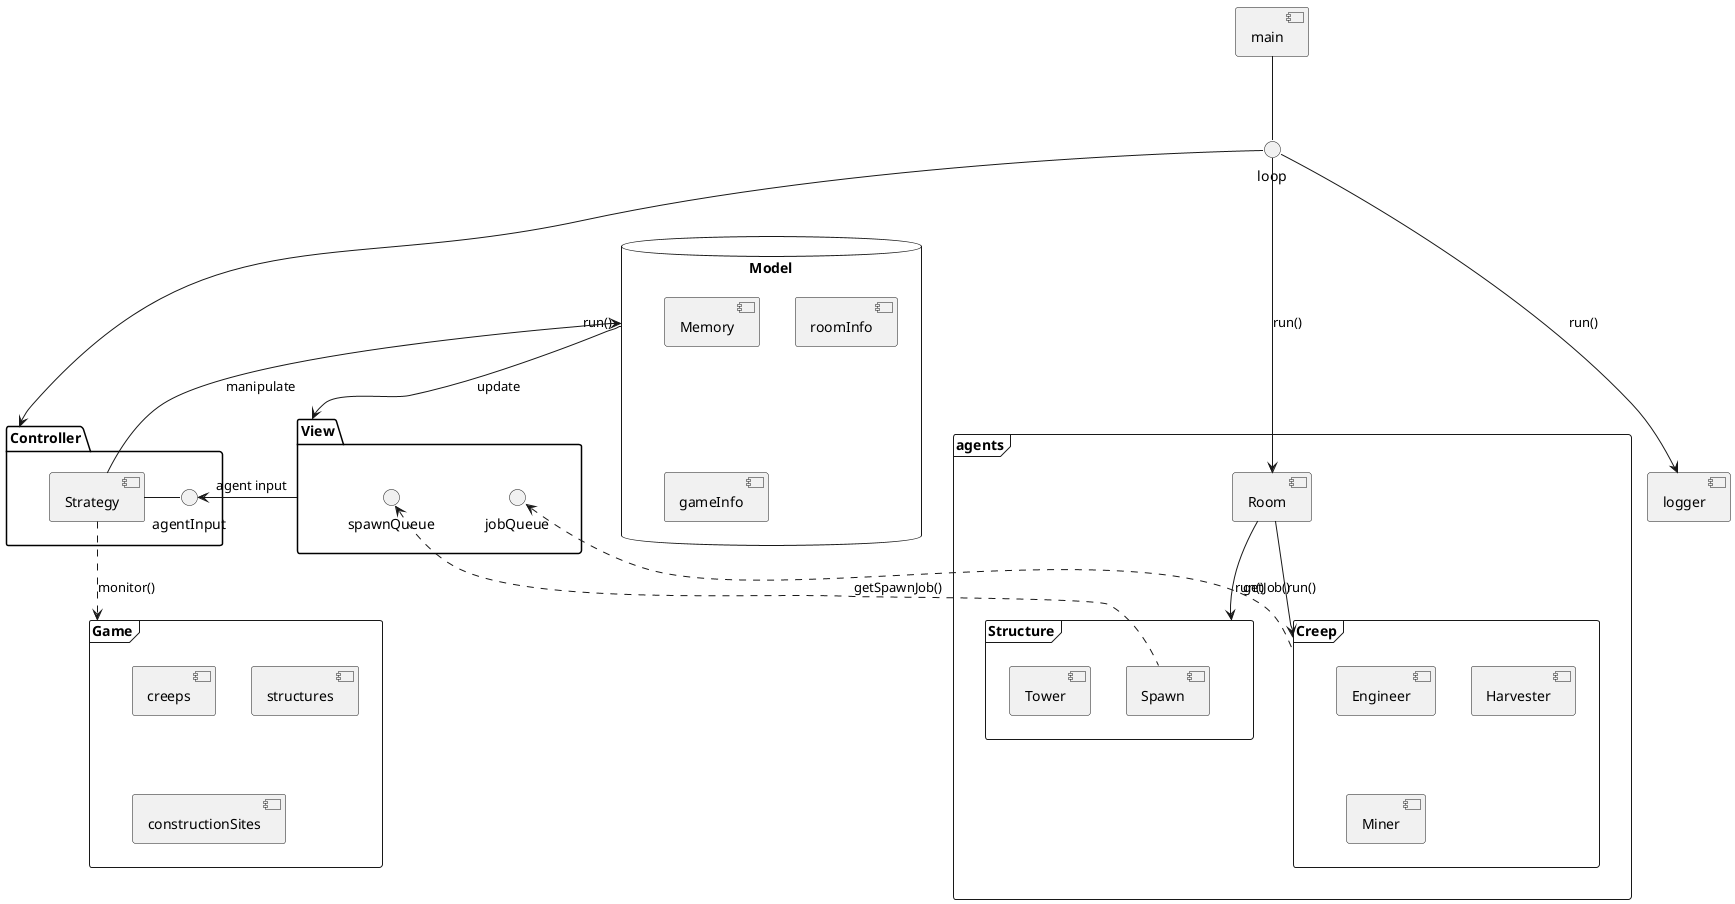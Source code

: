 @startuml
frame Game  {
 [creeps]
 [structures]
 [constructionSites]
}

frame agents {
  frame Creep {
    [Engineer]
    [Harvester]
    [Miner]
  }
  frame Structure {
    [Spawn]
    [Tower]
  }
  [Room]
}

dataBase Model {
  [Memory]
  [roomInfo]
  [gameInfo]
}
package View {
  () jobQueue
  () spawnQueue
}
package Controller {
  [Strategy]
  () agentInput - [Strategy]
}

[main] -- loop
loop ---> Room : run()
loop ---> [logger] : run()
loop ---> Controller: run()



Game <.up. [Strategy]: monitor()


View --> agentInput: agent input

Room --> Creep: run()
Room --> Structure : run()

[Strategy] --> Model  : manipulate
Model --> View : update

' [logger] ..> Memory : read

jobQueue <.. Creep: getJob()
spawnQueue <.. Spawn: getSpawnJob()
@enduml
